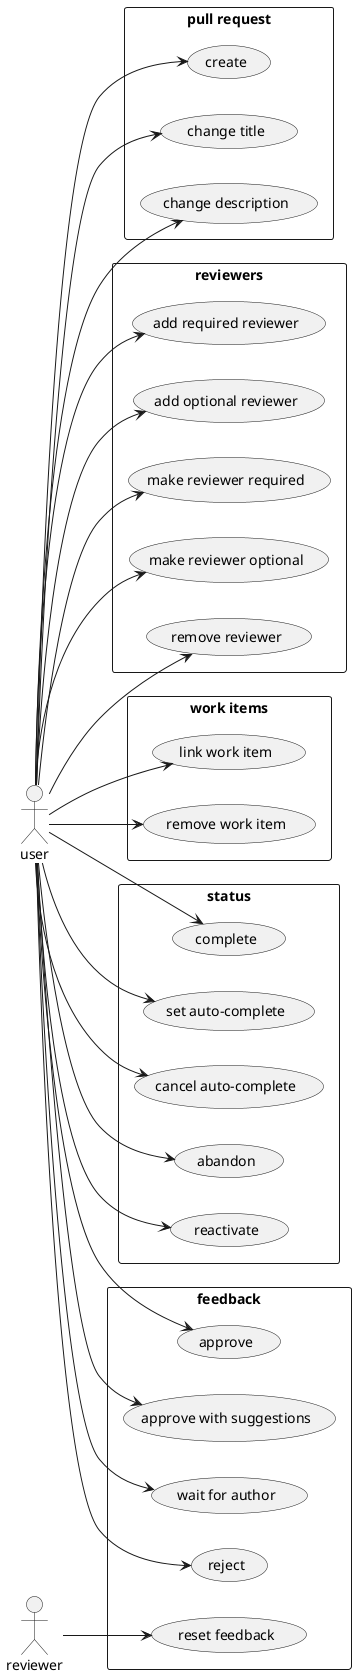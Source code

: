 @startuml use case diagram

left to right direction

actor user
actor reviewer

rectangle "pull request" {
  user --> (create)
  user --> (change title)
  user --> (change description)
}

rectangle reviewers {
  user --> (add required reviewer)
  user --> (add optional reviewer)
  user --> (make reviewer required)
  user --> (make reviewer optional)
  user --> (remove reviewer)
}

rectangle feedback {
  user --> (approve)
  user --> (approve with suggestions)
  user --> (wait for author)
  user --> (reject)
  reviewer --> (reset feedback)
}

rectangle "work items" {
  user --> (link work item)
  user --> (remove work item)
}

rectangle status {
  user --> (complete)
  user --> (set auto-complete)
  user --> (cancel auto-complete)
  user --> (abandon)
  user --> (reactivate)
}

@enduml
